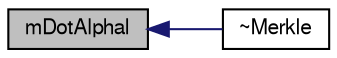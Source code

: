 digraph "mDotAlphal"
{
  bgcolor="transparent";
  edge [fontname="FreeSans",fontsize="10",labelfontname="FreeSans",labelfontsize="10"];
  node [fontname="FreeSans",fontsize="10",shape=record];
  rankdir="LR";
  Node11 [label="mDotAlphal",height=0.2,width=0.4,color="black", fillcolor="grey75", style="filled", fontcolor="black"];
  Node11 -> Node12 [dir="back",color="midnightblue",fontsize="10",style="solid",fontname="FreeSans"];
  Node12 [label="~Merkle",height=0.2,width=0.4,color="black",URL="$a31990.html#a0c6e600a5c66cb938a4701de322d1385",tooltip="Destructor. "];
}
